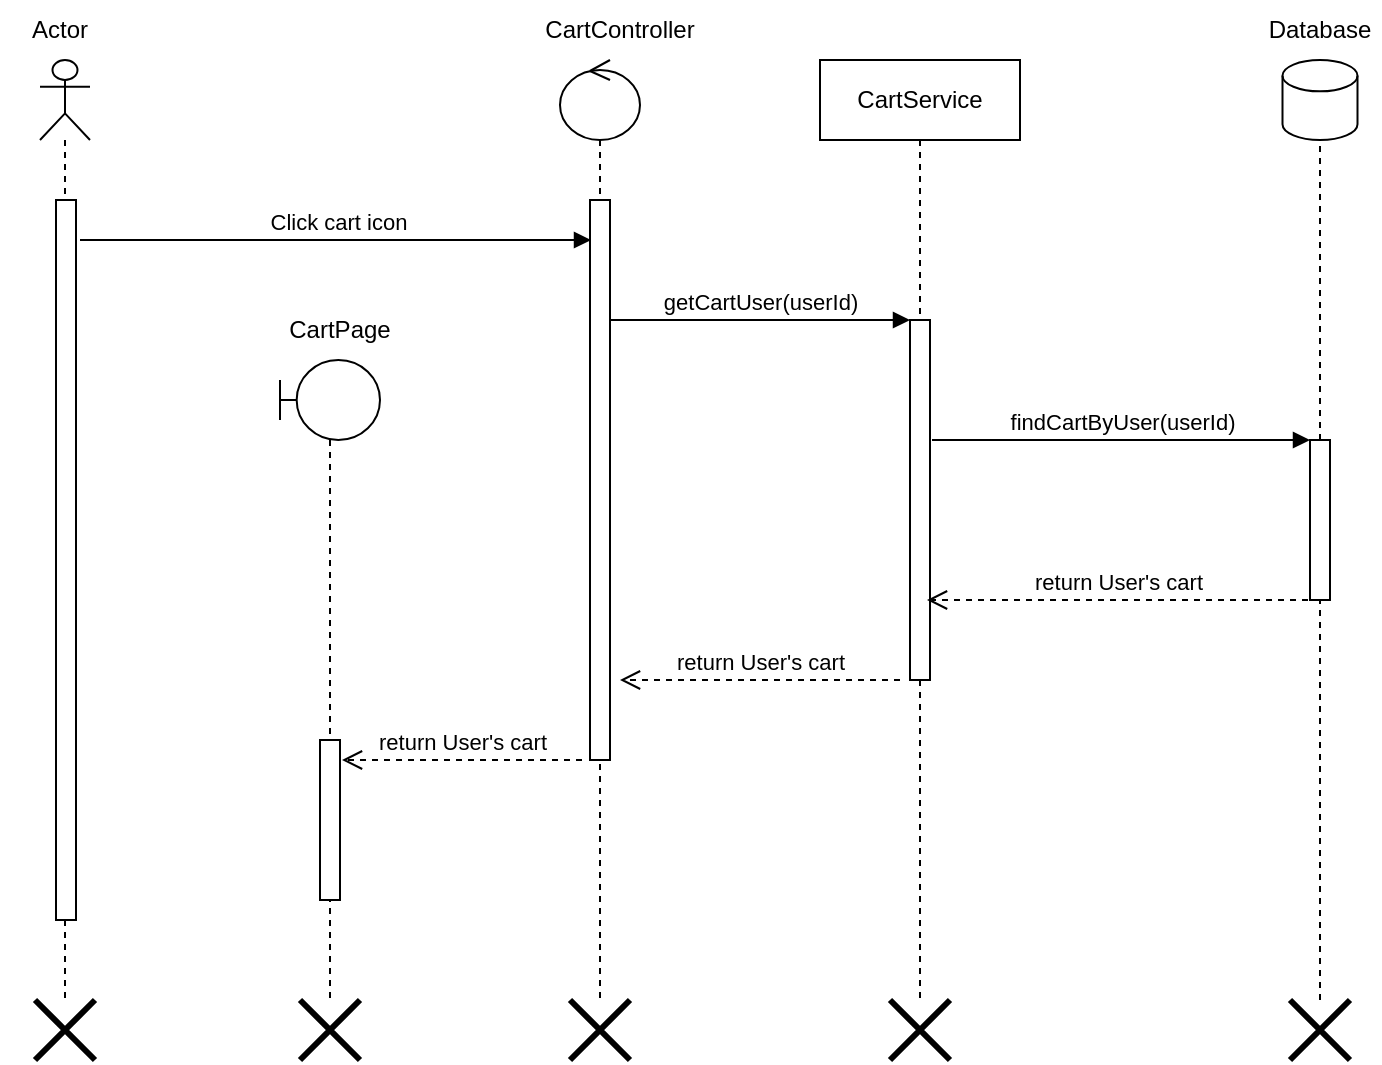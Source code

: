 <mxfile version="22.1.16" type="device">
  <diagram name="Page-1" id="K_YEXkYygeeE-VrIEM3K">
    <mxGraphModel dx="1050" dy="638" grid="1" gridSize="10" guides="1" tooltips="1" connect="1" arrows="1" fold="1" page="1" pageScale="1" pageWidth="850" pageHeight="1100" math="0" shadow="0">
      <root>
        <mxCell id="0" />
        <mxCell id="1" parent="0" />
        <mxCell id="k3Ob51mmszRrO9R-O7Uq-82" value="" style="shape=umlLifeline;perimeter=lifelinePerimeter;whiteSpace=wrap;html=1;container=1;dropTarget=0;collapsible=0;recursiveResize=0;outlineConnect=0;portConstraint=eastwest;newEdgeStyle={&quot;curved&quot;:0,&quot;rounded&quot;:0};participant=umlActor;" parent="1" vertex="1">
          <mxGeometry x="80" y="90" width="25" height="470" as="geometry" />
        </mxCell>
        <mxCell id="k3Ob51mmszRrO9R-O7Uq-83" value="" style="html=1;points=[[0,0,0,0,5],[0,1,0,0,-5],[1,0,0,0,5],[1,1,0,0,-5]];perimeter=orthogonalPerimeter;outlineConnect=0;targetShapes=umlLifeline;portConstraint=eastwest;newEdgeStyle={&quot;curved&quot;:0,&quot;rounded&quot;:0};" parent="k3Ob51mmszRrO9R-O7Uq-82" vertex="1">
          <mxGeometry x="8" y="70" width="10" height="360" as="geometry" />
        </mxCell>
        <mxCell id="k3Ob51mmszRrO9R-O7Uq-84" value="Actor" style="text;html=1;strokeColor=none;fillColor=none;align=center;verticalAlign=middle;whiteSpace=wrap;rounded=0;" parent="1" vertex="1">
          <mxGeometry x="60" y="60" width="60" height="30" as="geometry" />
        </mxCell>
        <mxCell id="k3Ob51mmszRrO9R-O7Uq-85" value="" style="shape=umlLifeline;perimeter=lifelinePerimeter;whiteSpace=wrap;html=1;container=1;dropTarget=0;collapsible=0;recursiveResize=0;outlineConnect=0;portConstraint=eastwest;newEdgeStyle={&quot;curved&quot;:0,&quot;rounded&quot;:0};participant=umlBoundary;" parent="1" vertex="1">
          <mxGeometry x="200" y="240" width="50" height="320" as="geometry" />
        </mxCell>
        <mxCell id="iD4ipZwJu5f4f-lg2thu-7" value="" style="html=1;points=[[0,0,0,0,5],[0,1,0,0,-5],[1,0,0,0,5],[1,1,0,0,-5]];perimeter=orthogonalPerimeter;outlineConnect=0;targetShapes=umlLifeline;portConstraint=eastwest;newEdgeStyle={&quot;curved&quot;:0,&quot;rounded&quot;:0};" parent="k3Ob51mmszRrO9R-O7Uq-85" vertex="1">
          <mxGeometry x="20" y="190" width="10" height="80" as="geometry" />
        </mxCell>
        <mxCell id="k3Ob51mmszRrO9R-O7Uq-87" value="CartPage" style="text;html=1;strokeColor=none;fillColor=none;align=center;verticalAlign=middle;whiteSpace=wrap;rounded=0;" parent="1" vertex="1">
          <mxGeometry x="200" y="210" width="60" height="30" as="geometry" />
        </mxCell>
        <mxCell id="k3Ob51mmszRrO9R-O7Uq-88" value="Click cart icon" style="html=1;verticalAlign=bottom;startArrow=none;endArrow=block;startSize=8;curved=0;rounded=0;startFill=0;" parent="1" edge="1">
          <mxGeometry x="0.008" relative="1" as="geometry">
            <mxPoint x="100" y="180" as="sourcePoint" />
            <mxPoint as="offset" />
            <mxPoint x="355.5" y="180" as="targetPoint" />
          </mxGeometry>
        </mxCell>
        <mxCell id="k3Ob51mmszRrO9R-O7Uq-90" value="" style="shape=umlLifeline;perimeter=lifelinePerimeter;whiteSpace=wrap;html=1;container=1;dropTarget=0;collapsible=0;recursiveResize=0;outlineConnect=0;portConstraint=eastwest;newEdgeStyle={&quot;curved&quot;:0,&quot;rounded&quot;:0};participant=umlControl;" parent="1" vertex="1">
          <mxGeometry x="340" y="90" width="40" height="470" as="geometry" />
        </mxCell>
        <mxCell id="k3Ob51mmszRrO9R-O7Uq-91" value="" style="html=1;points=[[0,0,0,0,5],[0,1,0,0,-5],[1,0,0,0,5],[1,1,0,0,-5]];perimeter=orthogonalPerimeter;outlineConnect=0;targetShapes=umlLifeline;portConstraint=eastwest;newEdgeStyle={&quot;curved&quot;:0,&quot;rounded&quot;:0};" parent="k3Ob51mmszRrO9R-O7Uq-90" vertex="1">
          <mxGeometry x="15" y="70" width="10" height="280" as="geometry" />
        </mxCell>
        <mxCell id="k3Ob51mmszRrO9R-O7Uq-92" value="CartController" style="text;html=1;strokeColor=none;fillColor=none;align=center;verticalAlign=middle;whiteSpace=wrap;rounded=0;" parent="1" vertex="1">
          <mxGeometry x="340" y="60" width="60" height="30" as="geometry" />
        </mxCell>
        <mxCell id="k3Ob51mmszRrO9R-O7Uq-93" value="CartService" style="shape=umlLifeline;perimeter=lifelinePerimeter;whiteSpace=wrap;html=1;container=1;dropTarget=0;collapsible=0;recursiveResize=0;outlineConnect=0;portConstraint=eastwest;newEdgeStyle={&quot;curved&quot;:0,&quot;rounded&quot;:0};" parent="1" vertex="1">
          <mxGeometry x="470" y="90" width="100" height="470" as="geometry" />
        </mxCell>
        <mxCell id="k3Ob51mmszRrO9R-O7Uq-94" value="" style="html=1;points=[[0,0,0,0,5],[0,1,0,0,-5],[1,0,0,0,5],[1,1,0,0,-5]];perimeter=orthogonalPerimeter;outlineConnect=0;targetShapes=umlLifeline;portConstraint=eastwest;newEdgeStyle={&quot;curved&quot;:0,&quot;rounded&quot;:0};" parent="k3Ob51mmszRrO9R-O7Uq-93" vertex="1">
          <mxGeometry x="45" y="130" width="10" height="180" as="geometry" />
        </mxCell>
        <mxCell id="k3Ob51mmszRrO9R-O7Uq-99" value="getCartUser(userId)" style="html=1;verticalAlign=bottom;startArrow=none;endArrow=block;startSize=8;curved=0;rounded=0;entryX=0;entryY=0;entryDx=0;entryDy=5;startFill=0;" parent="1" edge="1">
          <mxGeometry relative="1" as="geometry">
            <mxPoint x="365" y="220.0" as="sourcePoint" />
            <mxPoint as="offset" />
            <mxPoint x="515" y="220.0" as="targetPoint" />
          </mxGeometry>
        </mxCell>
        <mxCell id="k3Ob51mmszRrO9R-O7Uq-106" value="" style="shape=cylinder3;whiteSpace=wrap;html=1;boundedLbl=1;backgroundOutline=1;size=7.833;" parent="1" vertex="1">
          <mxGeometry x="701.25" y="90" width="37.5" height="40" as="geometry" />
        </mxCell>
        <mxCell id="k3Ob51mmszRrO9R-O7Uq-107" value="" style="endArrow=none;dashed=1;html=1;rounded=0;entryX=0.5;entryY=1;entryDx=0;entryDy=0;entryPerimeter=0;" parent="1" source="k3Ob51mmszRrO9R-O7Uq-112" target="k3Ob51mmszRrO9R-O7Uq-106" edge="1">
          <mxGeometry width="50" height="50" relative="1" as="geometry">
            <mxPoint x="720" y="840" as="sourcePoint" />
            <mxPoint x="461.25" y="50" as="targetPoint" />
          </mxGeometry>
        </mxCell>
        <mxCell id="k3Ob51mmszRrO9R-O7Uq-108" value="Database" style="text;html=1;strokeColor=none;fillColor=none;align=center;verticalAlign=middle;whiteSpace=wrap;rounded=0;" parent="1" vertex="1">
          <mxGeometry x="690" y="60" width="60" height="30" as="geometry" />
        </mxCell>
        <mxCell id="k3Ob51mmszRrO9R-O7Uq-109" value="" style="shape=umlDestroy;whiteSpace=wrap;html=1;strokeWidth=3;targetShapes=umlLifeline;" parent="1" vertex="1">
          <mxGeometry x="705" y="560" width="30" height="30" as="geometry" />
        </mxCell>
        <mxCell id="k3Ob51mmszRrO9R-O7Uq-110" value="findCartByUser(userId)" style="html=1;verticalAlign=bottom;endArrow=block;curved=0;rounded=0;" parent="1" target="k3Ob51mmszRrO9R-O7Uq-112" edge="1">
          <mxGeometry x="0.003" width="80" relative="1" as="geometry">
            <mxPoint x="526" y="280" as="sourcePoint" />
            <mxPoint x="700" y="280" as="targetPoint" />
            <mxPoint as="offset" />
          </mxGeometry>
        </mxCell>
        <mxCell id="k3Ob51mmszRrO9R-O7Uq-127" value="" style="shape=umlDestroy;whiteSpace=wrap;html=1;strokeWidth=3;targetShapes=umlLifeline;" parent="1" vertex="1">
          <mxGeometry x="505" y="560" width="30" height="30" as="geometry" />
        </mxCell>
        <mxCell id="k3Ob51mmszRrO9R-O7Uq-128" value="" style="shape=umlDestroy;whiteSpace=wrap;html=1;strokeWidth=3;targetShapes=umlLifeline;" parent="1" vertex="1">
          <mxGeometry x="345" y="560" width="30" height="30" as="geometry" />
        </mxCell>
        <mxCell id="k3Ob51mmszRrO9R-O7Uq-129" value="" style="shape=umlDestroy;whiteSpace=wrap;html=1;strokeWidth=3;targetShapes=umlLifeline;" parent="1" vertex="1">
          <mxGeometry x="210" y="560" width="30" height="30" as="geometry" />
        </mxCell>
        <mxCell id="k3Ob51mmszRrO9R-O7Uq-130" value="" style="shape=umlDestroy;whiteSpace=wrap;html=1;strokeWidth=3;targetShapes=umlLifeline;" parent="1" vertex="1">
          <mxGeometry x="77.5" y="560" width="30" height="30" as="geometry" />
        </mxCell>
        <mxCell id="iD4ipZwJu5f4f-lg2thu-1" value="" style="endArrow=none;dashed=1;html=1;rounded=0;entryX=0.5;entryY=1;entryDx=0;entryDy=0;entryPerimeter=0;" parent="1" target="k3Ob51mmszRrO9R-O7Uq-112" edge="1">
          <mxGeometry width="50" height="50" relative="1" as="geometry">
            <mxPoint x="720" y="560" as="sourcePoint" />
            <mxPoint x="720" y="130" as="targetPoint" />
          </mxGeometry>
        </mxCell>
        <mxCell id="k3Ob51mmszRrO9R-O7Uq-112" value="" style="html=1;points=[[0,0,0,0,5],[0,1,0,0,-5],[1,0,0,0,5],[1,1,0,0,-5]];perimeter=orthogonalPerimeter;outlineConnect=0;targetShapes=umlLifeline;portConstraint=eastwest;newEdgeStyle={&quot;curved&quot;:0,&quot;rounded&quot;:0};" parent="1" vertex="1">
          <mxGeometry x="715" y="280" width="10" height="80" as="geometry" />
        </mxCell>
        <mxCell id="iD4ipZwJu5f4f-lg2thu-2" value="return User&#39;s cart" style="html=1;verticalAlign=bottom;endArrow=open;dashed=1;endSize=8;curved=0;rounded=0;" parent="1" edge="1">
          <mxGeometry relative="1" as="geometry">
            <mxPoint x="714" y="360" as="sourcePoint" />
            <mxPoint x="523.5" y="360" as="targetPoint" />
          </mxGeometry>
        </mxCell>
        <mxCell id="iD4ipZwJu5f4f-lg2thu-4" value="return User&#39;s cart" style="html=1;verticalAlign=bottom;endArrow=open;dashed=1;endSize=8;curved=0;rounded=0;" parent="1" edge="1">
          <mxGeometry relative="1" as="geometry">
            <mxPoint x="510" y="400" as="sourcePoint" />
            <mxPoint x="370" y="400" as="targetPoint" />
          </mxGeometry>
        </mxCell>
        <mxCell id="iD4ipZwJu5f4f-lg2thu-6" value="return User&#39;s cart" style="html=1;verticalAlign=bottom;endArrow=open;dashed=1;endSize=8;curved=0;rounded=0;" parent="1" edge="1">
          <mxGeometry relative="1" as="geometry">
            <mxPoint x="351" y="440" as="sourcePoint" />
            <mxPoint x="231" y="440" as="targetPoint" />
          </mxGeometry>
        </mxCell>
      </root>
    </mxGraphModel>
  </diagram>
</mxfile>
